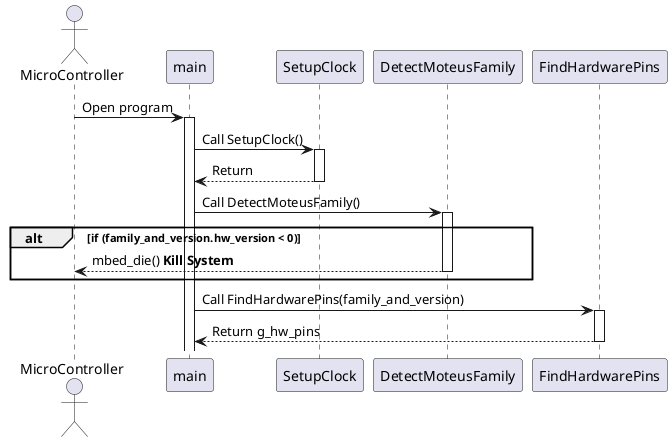 @startuml

Actor MicroController
MicroController -> main: Open program
activate main

main -> SetupClock: Call SetupClock()
activate SetupClock
SetupClock --> main: Return
deactivate SetupClock

main -> DetectMoteusFamily: Call DetectMoteusFamily()
alt if (family_and_version.hw_version < 0)
    activate DetectMoteusFamily
DetectMoteusFamily -->  MicroController : mbed_die() **Kill System**
    ' DetectMoteusFamily --> main: Return family_and_version
    deactivate DetectMoteusFamily
end

main -> FindHardwarePins: Call FindHardwarePins(family_and_version)
activate FindHardwarePins
FindHardwarePins --> main: Return g_hw_pins
deactivate FindHardwarePins


@enduml
